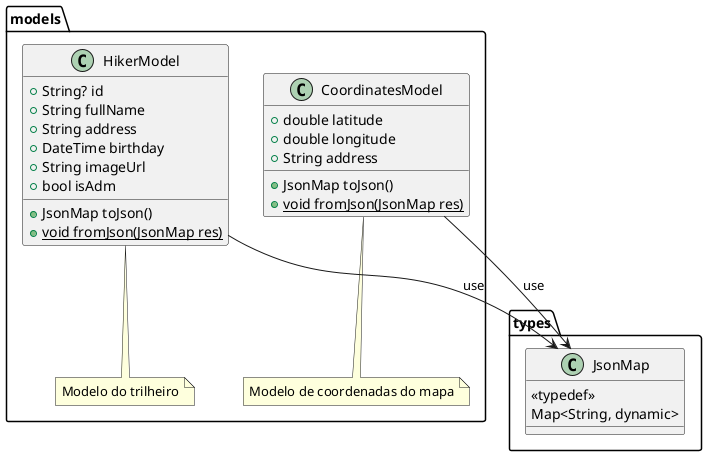 @startuml pe_na_pedra_class_diagram_1
package types {
  class JsonMap {
    <<typedef>>
    Map<String, dynamic>
  }
}

package models {
  note "Modelo do trilheiro" as N1
  note "Modelo de coordenadas do mapa" as N2

  class HikerModel {
    + String? id
    + String fullName
    + String address
    + DateTime birthday
    + String imageUrl
    + bool isAdm
    + JsonMap toJson()
    + {static} void fromJson(JsonMap res)
  }

  class CoordinatesModel {
    + double latitude
    + double longitude
    + String address
    + JsonMap toJson()
    + {static} void fromJson(JsonMap res)
  }

  HikerModel .. N1
  CoordinatesModel .. N2

  HikerModel --> JsonMap : use
  CoordinatesModel --> JsonMap : use
}
@enduml
